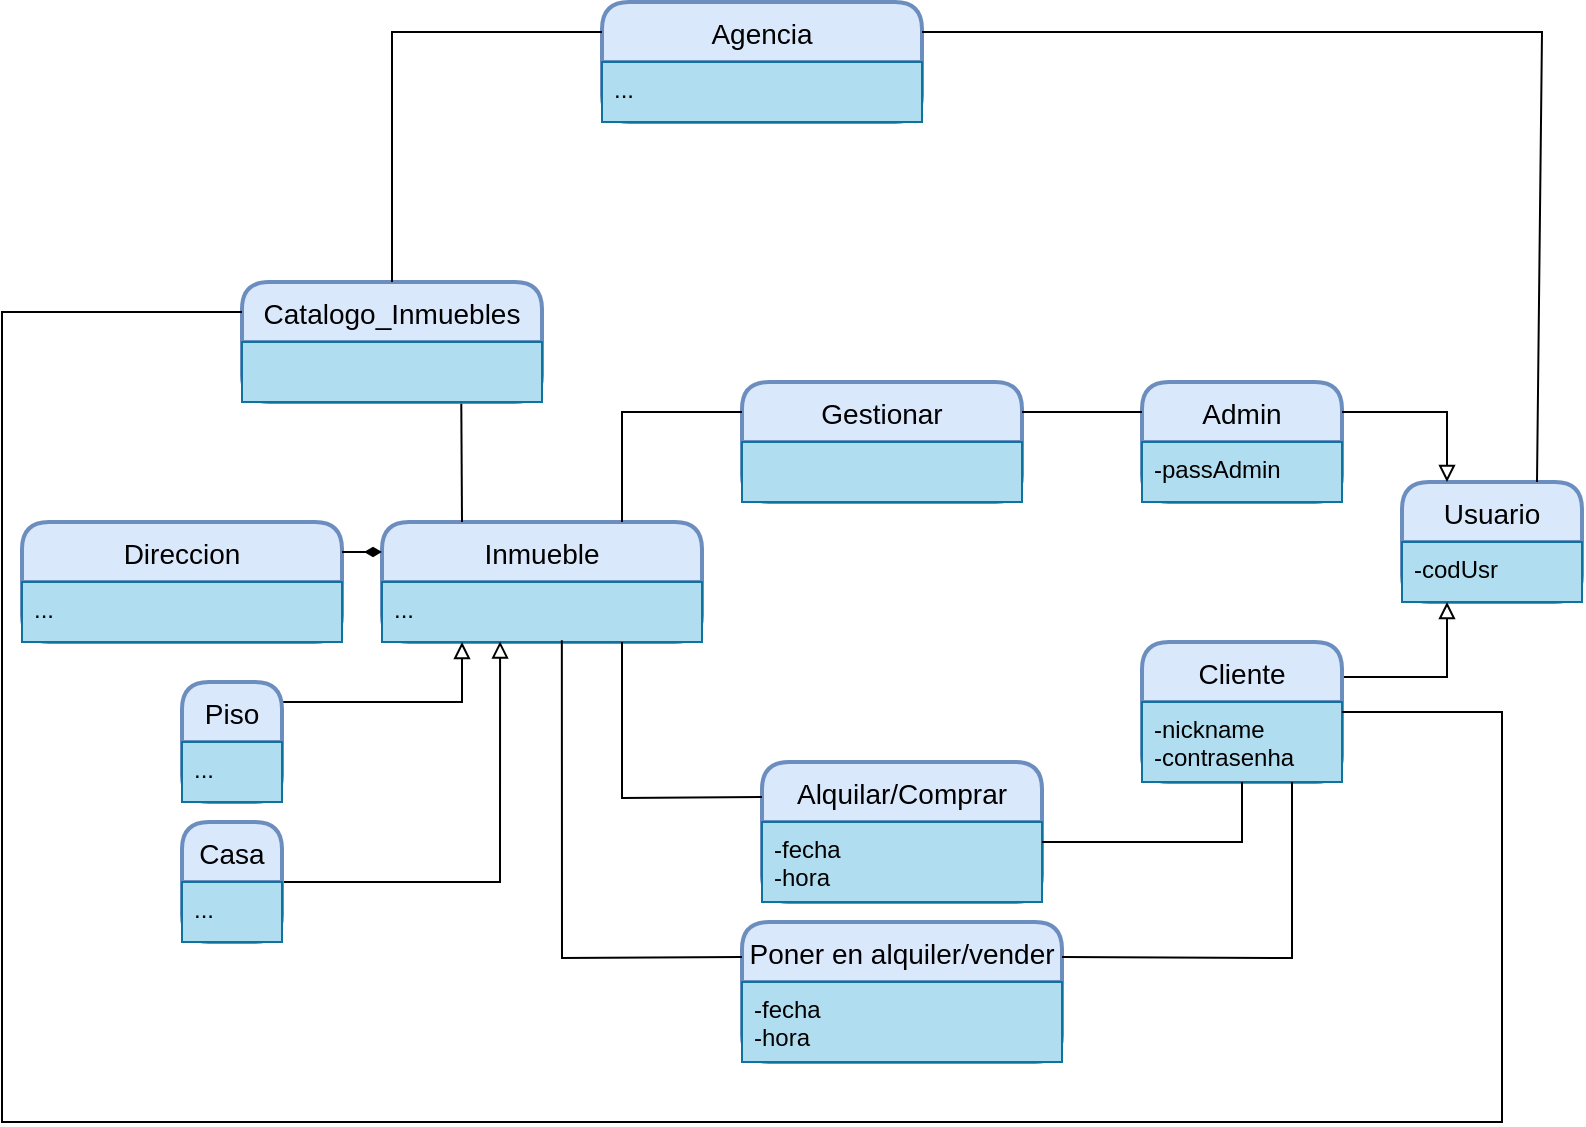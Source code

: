<mxfile version="13.9.9" type="device"><diagram id="FAXPCXMlFJfMvTNM_cL8" name="Página-1"><mxGraphModel dx="639" dy="432" grid="1" gridSize="10" guides="1" tooltips="1" connect="1" arrows="1" fold="1" page="1" pageScale="1" pageWidth="827" pageHeight="1169" math="0" shadow="0"><root><mxCell id="0"/><mxCell id="1" parent="0"/><mxCell id="AMH7RlOfnsGbBM7cS8vM-37" value="Agencia" style="swimlane;childLayout=stackLayout;horizontal=1;startSize=30;horizontalStack=0;rounded=1;fontSize=14;fontStyle=0;strokeWidth=2;resizeParent=0;resizeLast=1;shadow=0;dashed=0;align=center;fillColor=#dae8fc;strokeColor=#6c8ebf;" parent="1" vertex="1"><mxGeometry x="310" y="40" width="160" height="60" as="geometry"/></mxCell><mxCell id="AMH7RlOfnsGbBM7cS8vM-38" value="..." style="align=left;strokeColor=#10739e;fillColor=#b1ddf0;spacingLeft=4;fontSize=12;verticalAlign=top;resizable=0;rotatable=0;part=1;" parent="AMH7RlOfnsGbBM7cS8vM-37" vertex="1"><mxGeometry y="30" width="160" height="30" as="geometry"/></mxCell><mxCell id="AMH7RlOfnsGbBM7cS8vM-39" value="Usuario" style="swimlane;childLayout=stackLayout;horizontal=1;startSize=30;horizontalStack=0;rounded=1;fontSize=14;fontStyle=0;strokeWidth=2;resizeParent=0;resizeLast=1;shadow=0;dashed=0;align=center;fillColor=#dae8fc;strokeColor=#6c8ebf;" parent="1" vertex="1"><mxGeometry x="710" y="280" width="90" height="60" as="geometry"/></mxCell><mxCell id="AMH7RlOfnsGbBM7cS8vM-40" value="-codUsr" style="align=left;strokeColor=#10739e;fillColor=#b1ddf0;spacingLeft=4;fontSize=12;verticalAlign=top;resizable=0;rotatable=0;part=1;" parent="AMH7RlOfnsGbBM7cS8vM-39" vertex="1"><mxGeometry y="30" width="90" height="30" as="geometry"/></mxCell><mxCell id="AMH7RlOfnsGbBM7cS8vM-43" value="Admin" style="swimlane;childLayout=stackLayout;horizontal=1;startSize=30;horizontalStack=0;rounded=1;fontSize=14;fontStyle=0;strokeWidth=2;resizeParent=0;resizeLast=1;shadow=0;dashed=0;align=center;fillColor=#dae8fc;strokeColor=#6c8ebf;" parent="1" vertex="1"><mxGeometry x="580" y="230" width="100" height="60" as="geometry"/></mxCell><mxCell id="AMH7RlOfnsGbBM7cS8vM-44" value="-passAdmin" style="align=left;strokeColor=#10739e;fillColor=#b1ddf0;spacingLeft=4;fontSize=12;verticalAlign=top;resizable=0;rotatable=0;part=1;" parent="AMH7RlOfnsGbBM7cS8vM-43" vertex="1"><mxGeometry y="30" width="100" height="30" as="geometry"/></mxCell><mxCell id="AMH7RlOfnsGbBM7cS8vM-51" style="edgeStyle=orthogonalEdgeStyle;rounded=0;orthogonalLoop=1;jettySize=auto;html=1;exitX=1;exitY=0.25;exitDx=0;exitDy=0;entryX=0.25;entryY=1;entryDx=0;entryDy=0;endArrow=block;endFill=0;" parent="1" source="AMH7RlOfnsGbBM7cS8vM-47" target="AMH7RlOfnsGbBM7cS8vM-40" edge="1"><mxGeometry relative="1" as="geometry"/></mxCell><mxCell id="AMH7RlOfnsGbBM7cS8vM-47" value="Cliente" style="swimlane;childLayout=stackLayout;horizontal=1;startSize=30;horizontalStack=0;rounded=1;fontSize=14;fontStyle=0;strokeWidth=2;resizeParent=0;resizeLast=1;shadow=0;dashed=0;align=center;fillColor=#dae8fc;strokeColor=#6c8ebf;" parent="1" vertex="1"><mxGeometry x="580" y="360" width="100" height="70" as="geometry"/></mxCell><mxCell id="AMH7RlOfnsGbBM7cS8vM-48" value="-nickname&#10;-contrasenha" style="align=left;strokeColor=#10739e;fillColor=#b1ddf0;spacingLeft=4;fontSize=12;verticalAlign=top;resizable=0;rotatable=0;part=1;" parent="AMH7RlOfnsGbBM7cS8vM-47" vertex="1"><mxGeometry y="30" width="100" height="40" as="geometry"/></mxCell><mxCell id="AMH7RlOfnsGbBM7cS8vM-50" style="edgeStyle=orthogonalEdgeStyle;rounded=0;orthogonalLoop=1;jettySize=auto;html=1;entryX=0.25;entryY=0;entryDx=0;entryDy=0;exitX=1;exitY=0.25;exitDx=0;exitDy=0;endArrow=block;endFill=0;" parent="1" source="AMH7RlOfnsGbBM7cS8vM-43" target="AMH7RlOfnsGbBM7cS8vM-39" edge="1"><mxGeometry relative="1" as="geometry"/></mxCell><mxCell id="AMH7RlOfnsGbBM7cS8vM-52" value="Catalogo_Inmuebles" style="swimlane;childLayout=stackLayout;horizontal=1;startSize=30;horizontalStack=0;rounded=1;fontSize=14;fontStyle=0;strokeWidth=2;resizeParent=0;resizeLast=1;shadow=0;dashed=0;align=center;fillColor=#dae8fc;strokeColor=#6c8ebf;" parent="1" vertex="1"><mxGeometry x="130" y="180" width="150" height="60" as="geometry"/></mxCell><mxCell id="AMH7RlOfnsGbBM7cS8vM-53" value="" style="align=left;strokeColor=#10739e;fillColor=#b1ddf0;spacingLeft=4;fontSize=12;verticalAlign=top;resizable=0;rotatable=0;part=1;" parent="AMH7RlOfnsGbBM7cS8vM-52" vertex="1"><mxGeometry y="30" width="150" height="30" as="geometry"/></mxCell><mxCell id="AMH7RlOfnsGbBM7cS8vM-54" value="" style="endArrow=none;html=1;rounded=0;exitX=0.5;exitY=0;exitDx=0;exitDy=0;entryX=0;entryY=0.25;entryDx=0;entryDy=0;" parent="1" source="AMH7RlOfnsGbBM7cS8vM-52" target="AMH7RlOfnsGbBM7cS8vM-37" edge="1"><mxGeometry width="50" height="50" relative="1" as="geometry"><mxPoint x="200" y="160" as="sourcePoint"/><mxPoint x="250" y="110" as="targetPoint"/><Array as="points"><mxPoint x="205" y="55"/></Array></mxGeometry></mxCell><mxCell id="AMH7RlOfnsGbBM7cS8vM-55" value="" style="endArrow=none;html=1;rounded=0;exitX=1;exitY=0.25;exitDx=0;exitDy=0;entryX=0.75;entryY=0;entryDx=0;entryDy=0;" parent="1" source="AMH7RlOfnsGbBM7cS8vM-37" target="AMH7RlOfnsGbBM7cS8vM-39" edge="1"><mxGeometry width="50" height="50" relative="1" as="geometry"><mxPoint x="520" y="240" as="sourcePoint"/><mxPoint x="570" y="190" as="targetPoint"/><Array as="points"><mxPoint x="780" y="55"/></Array></mxGeometry></mxCell><mxCell id="AMH7RlOfnsGbBM7cS8vM-57" value="Alquilar/Comprar" style="swimlane;childLayout=stackLayout;horizontal=1;startSize=30;horizontalStack=0;rounded=1;fontSize=14;fontStyle=0;strokeWidth=2;resizeParent=0;resizeLast=1;shadow=0;dashed=0;align=center;fillColor=#dae8fc;strokeColor=#6c8ebf;" parent="1" vertex="1"><mxGeometry x="390" y="420" width="140" height="70" as="geometry"/></mxCell><mxCell id="AMH7RlOfnsGbBM7cS8vM-58" value="-fecha&#10;-hora" style="align=left;strokeColor=#10739e;fillColor=#b1ddf0;spacingLeft=4;fontSize=12;verticalAlign=top;resizable=0;rotatable=0;part=1;" parent="AMH7RlOfnsGbBM7cS8vM-57" vertex="1"><mxGeometry y="30" width="140" height="40" as="geometry"/></mxCell><mxCell id="AMH7RlOfnsGbBM7cS8vM-59" value="Inmueble" style="swimlane;childLayout=stackLayout;horizontal=1;startSize=30;horizontalStack=0;rounded=1;fontSize=14;fontStyle=0;strokeWidth=2;resizeParent=0;resizeLast=1;shadow=0;dashed=0;align=center;fillColor=#dae8fc;strokeColor=#6c8ebf;" parent="1" vertex="1"><mxGeometry x="200" y="300" width="160" height="60" as="geometry"/></mxCell><mxCell id="AMH7RlOfnsGbBM7cS8vM-60" value="..." style="align=left;strokeColor=#10739e;fillColor=#b1ddf0;spacingLeft=4;fontSize=12;verticalAlign=top;resizable=0;rotatable=0;part=1;" parent="AMH7RlOfnsGbBM7cS8vM-59" vertex="1"><mxGeometry y="30" width="160" height="30" as="geometry"/></mxCell><mxCell id="AMH7RlOfnsGbBM7cS8vM-63" value="Direccion" style="swimlane;childLayout=stackLayout;horizontal=1;startSize=30;horizontalStack=0;rounded=1;fontSize=14;fontStyle=0;strokeWidth=2;resizeParent=0;resizeLast=1;shadow=0;dashed=0;align=center;fillColor=#dae8fc;strokeColor=#6c8ebf;" parent="1" vertex="1"><mxGeometry x="20" y="300" width="160" height="60" as="geometry"/></mxCell><mxCell id="AMH7RlOfnsGbBM7cS8vM-64" value="..." style="align=left;strokeColor=#10739e;fillColor=#b1ddf0;spacingLeft=4;fontSize=12;verticalAlign=top;resizable=0;rotatable=0;part=1;" parent="AMH7RlOfnsGbBM7cS8vM-63" vertex="1"><mxGeometry y="30" width="160" height="30" as="geometry"/></mxCell><mxCell id="AMH7RlOfnsGbBM7cS8vM-65" value="" style="endArrow=diamondThin;html=1;rounded=0;exitX=1;exitY=0.25;exitDx=0;exitDy=0;entryX=0;entryY=0.25;entryDx=0;entryDy=0;endFill=1;" parent="1" source="AMH7RlOfnsGbBM7cS8vM-63" target="AMH7RlOfnsGbBM7cS8vM-59" edge="1"><mxGeometry width="50" height="50" relative="1" as="geometry"><mxPoint x="200" y="430" as="sourcePoint"/><mxPoint x="250" y="380" as="targetPoint"/></mxGeometry></mxCell><mxCell id="AMH7RlOfnsGbBM7cS8vM-66" value="" style="endArrow=none;html=1;rounded=0;entryX=0.731;entryY=1.028;entryDx=0;entryDy=0;exitX=0.25;exitY=0;exitDx=0;exitDy=0;entryPerimeter=0;" parent="1" source="AMH7RlOfnsGbBM7cS8vM-59" target="AMH7RlOfnsGbBM7cS8vM-53" edge="1"><mxGeometry width="50" height="50" relative="1" as="geometry"><mxPoint x="330" y="410" as="sourcePoint"/><mxPoint x="380" y="360" as="targetPoint"/></mxGeometry></mxCell><mxCell id="AMH7RlOfnsGbBM7cS8vM-71" style="edgeStyle=orthogonalEdgeStyle;rounded=0;orthogonalLoop=1;jettySize=auto;html=1;entryX=0.25;entryY=1;entryDx=0;entryDy=0;endArrow=block;endFill=0;" parent="1" source="AMH7RlOfnsGbBM7cS8vM-67" target="AMH7RlOfnsGbBM7cS8vM-60" edge="1"><mxGeometry relative="1" as="geometry"><Array as="points"><mxPoint x="240" y="390"/></Array></mxGeometry></mxCell><mxCell id="AMH7RlOfnsGbBM7cS8vM-67" value="Piso" style="swimlane;childLayout=stackLayout;horizontal=1;startSize=30;horizontalStack=0;rounded=1;fontSize=14;fontStyle=0;strokeWidth=2;resizeParent=0;resizeLast=1;shadow=0;dashed=0;align=center;fillColor=#dae8fc;strokeColor=#6c8ebf;" parent="1" vertex="1"><mxGeometry x="100" y="380" width="50" height="60" as="geometry"/></mxCell><mxCell id="AMH7RlOfnsGbBM7cS8vM-68" value="..." style="align=left;strokeColor=#10739e;fillColor=#b1ddf0;spacingLeft=4;fontSize=12;verticalAlign=top;resizable=0;rotatable=0;part=1;" parent="AMH7RlOfnsGbBM7cS8vM-67" vertex="1"><mxGeometry y="30" width="50" height="30" as="geometry"/></mxCell><mxCell id="AMH7RlOfnsGbBM7cS8vM-72" style="edgeStyle=orthogonalEdgeStyle;rounded=0;orthogonalLoop=1;jettySize=auto;html=1;entryX=0.369;entryY=0.99;entryDx=0;entryDy=0;entryPerimeter=0;endArrow=block;endFill=0;" parent="1" source="AMH7RlOfnsGbBM7cS8vM-69" target="AMH7RlOfnsGbBM7cS8vM-60" edge="1"><mxGeometry relative="1" as="geometry"/></mxCell><mxCell id="AMH7RlOfnsGbBM7cS8vM-69" value="Casa" style="swimlane;childLayout=stackLayout;horizontal=1;startSize=30;horizontalStack=0;rounded=1;fontSize=14;fontStyle=0;strokeWidth=2;resizeParent=0;resizeLast=1;shadow=0;dashed=0;align=center;fillColor=#dae8fc;strokeColor=#6c8ebf;" parent="1" vertex="1"><mxGeometry x="100" y="450" width="50" height="60" as="geometry"/></mxCell><mxCell id="AMH7RlOfnsGbBM7cS8vM-70" value="..." style="align=left;strokeColor=#10739e;fillColor=#b1ddf0;spacingLeft=4;fontSize=12;verticalAlign=top;resizable=0;rotatable=0;part=1;" parent="AMH7RlOfnsGbBM7cS8vM-69" vertex="1"><mxGeometry y="30" width="50" height="30" as="geometry"/></mxCell><mxCell id="AMH7RlOfnsGbBM7cS8vM-75" value="Poner en alquiler/vender" style="swimlane;childLayout=stackLayout;horizontal=1;startSize=30;horizontalStack=0;rounded=1;fontSize=14;fontStyle=0;strokeWidth=2;resizeParent=0;resizeLast=1;shadow=0;dashed=0;align=center;fillColor=#dae8fc;strokeColor=#6c8ebf;" parent="1" vertex="1"><mxGeometry x="380" y="500" width="160" height="70" as="geometry"/></mxCell><mxCell id="AMH7RlOfnsGbBM7cS8vM-76" value="-fecha&#10;-hora" style="align=left;strokeColor=#10739e;fillColor=#b1ddf0;spacingLeft=4;fontSize=12;verticalAlign=top;resizable=0;rotatable=0;part=1;" parent="AMH7RlOfnsGbBM7cS8vM-75" vertex="1"><mxGeometry y="30" width="160" height="40" as="geometry"/></mxCell><mxCell id="AMH7RlOfnsGbBM7cS8vM-77" value="" style="endArrow=none;html=1;rounded=0;exitX=1;exitY=0.25;exitDx=0;exitDy=0;entryX=0.5;entryY=1;entryDx=0;entryDy=0;" parent="1" source="AMH7RlOfnsGbBM7cS8vM-58" target="AMH7RlOfnsGbBM7cS8vM-47" edge="1"><mxGeometry width="50" height="50" relative="1" as="geometry"><mxPoint x="620" y="470" as="sourcePoint"/><mxPoint x="670" y="420" as="targetPoint"/><Array as="points"><mxPoint x="630" y="460"/></Array></mxGeometry></mxCell><mxCell id="AMH7RlOfnsGbBM7cS8vM-78" value="" style="endArrow=none;html=1;rounded=0;exitX=1;exitY=0.25;exitDx=0;exitDy=0;entryX=0.75;entryY=1;entryDx=0;entryDy=0;" parent="1" source="AMH7RlOfnsGbBM7cS8vM-75" target="AMH7RlOfnsGbBM7cS8vM-48" edge="1"><mxGeometry width="50" height="50" relative="1" as="geometry"><mxPoint x="600" y="510" as="sourcePoint"/><mxPoint x="650" y="460" as="targetPoint"/><Array as="points"><mxPoint x="655" y="518"/></Array></mxGeometry></mxCell><mxCell id="AMH7RlOfnsGbBM7cS8vM-79" value="" style="endArrow=none;html=1;rounded=0;entryX=0;entryY=0.25;entryDx=0;entryDy=0;exitX=0.75;exitY=1;exitDx=0;exitDy=0;" parent="1" source="AMH7RlOfnsGbBM7cS8vM-60" target="AMH7RlOfnsGbBM7cS8vM-57" edge="1"><mxGeometry width="50" height="50" relative="1" as="geometry"><mxPoint x="330" y="430" as="sourcePoint"/><mxPoint x="380" y="380" as="targetPoint"/><Array as="points"><mxPoint x="320" y="438"/></Array></mxGeometry></mxCell><mxCell id="AMH7RlOfnsGbBM7cS8vM-80" value="" style="endArrow=none;html=1;rounded=0;entryX=0;entryY=0.25;entryDx=0;entryDy=0;exitX=0.562;exitY=0.971;exitDx=0;exitDy=0;exitPerimeter=0;" parent="1" source="AMH7RlOfnsGbBM7cS8vM-60" target="AMH7RlOfnsGbBM7cS8vM-75" edge="1"><mxGeometry width="50" height="50" relative="1" as="geometry"><mxPoint x="300" y="560" as="sourcePoint"/><mxPoint x="350" y="510" as="targetPoint"/><Array as="points"><mxPoint x="290" y="518"/></Array></mxGeometry></mxCell><mxCell id="AMH7RlOfnsGbBM7cS8vM-81" value="" style="endArrow=none;html=1;rounded=0;exitX=1;exitY=0.5;exitDx=0;exitDy=0;entryX=0;entryY=0.25;entryDx=0;entryDy=0;" parent="1" source="AMH7RlOfnsGbBM7cS8vM-47" target="AMH7RlOfnsGbBM7cS8vM-52" edge="1"><mxGeometry width="50" height="50" relative="1" as="geometry"><mxPoint x="720" y="450" as="sourcePoint"/><mxPoint x="770" y="400" as="targetPoint"/><Array as="points"><mxPoint x="760" y="395"/><mxPoint x="760" y="600"/><mxPoint x="10" y="600"/><mxPoint x="10" y="195"/></Array></mxGeometry></mxCell><mxCell id="AMH7RlOfnsGbBM7cS8vM-82" value="Gestionar" style="swimlane;childLayout=stackLayout;horizontal=1;startSize=30;horizontalStack=0;rounded=1;fontSize=14;fontStyle=0;strokeWidth=2;resizeParent=0;resizeLast=1;shadow=0;dashed=0;align=center;fillColor=#dae8fc;strokeColor=#6c8ebf;" parent="1" vertex="1"><mxGeometry x="380" y="230" width="140" height="60" as="geometry"/></mxCell><mxCell id="AMH7RlOfnsGbBM7cS8vM-83" value="" style="align=left;strokeColor=#10739e;fillColor=#b1ddf0;spacingLeft=4;fontSize=12;verticalAlign=top;resizable=0;rotatable=0;part=1;" parent="AMH7RlOfnsGbBM7cS8vM-82" vertex="1"><mxGeometry y="30" width="140" height="30" as="geometry"/></mxCell><mxCell id="AMH7RlOfnsGbBM7cS8vM-84" value="" style="endArrow=none;html=1;rounded=0;exitX=0.75;exitY=0;exitDx=0;exitDy=0;entryX=0;entryY=0.25;entryDx=0;entryDy=0;" parent="1" source="AMH7RlOfnsGbBM7cS8vM-59" target="AMH7RlOfnsGbBM7cS8vM-82" edge="1"><mxGeometry width="50" height="50" relative="1" as="geometry"><mxPoint x="320" y="260" as="sourcePoint"/><mxPoint x="370" y="210" as="targetPoint"/><Array as="points"><mxPoint x="320" y="245"/></Array></mxGeometry></mxCell><mxCell id="AMH7RlOfnsGbBM7cS8vM-85" value="" style="endArrow=none;html=1;rounded=0;exitX=1;exitY=0.25;exitDx=0;exitDy=0;entryX=0;entryY=0.25;entryDx=0;entryDy=0;" parent="1" source="AMH7RlOfnsGbBM7cS8vM-82" target="AMH7RlOfnsGbBM7cS8vM-43" edge="1"><mxGeometry width="50" height="50" relative="1" as="geometry"><mxPoint x="540" y="220" as="sourcePoint"/><mxPoint x="590" y="170" as="targetPoint"/></mxGeometry></mxCell></root></mxGraphModel></diagram></mxfile>